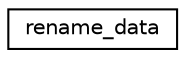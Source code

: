 digraph "Graphical Class Hierarchy"
{
  edge [fontname="Helvetica",fontsize="10",labelfontname="Helvetica",labelfontsize="10"];
  node [fontname="Helvetica",fontsize="10",shape=record];
  rankdir="LR";
  Node1 [label="rename_data",height=0.2,width=0.4,color="black", fillcolor="white", style="filled",URL="$structrename__data.html"];
}
